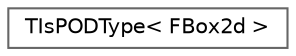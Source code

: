 digraph "Graphical Class Hierarchy"
{
 // INTERACTIVE_SVG=YES
 // LATEX_PDF_SIZE
  bgcolor="transparent";
  edge [fontname=Helvetica,fontsize=10,labelfontname=Helvetica,labelfontsize=10];
  node [fontname=Helvetica,fontsize=10,shape=box,height=0.2,width=0.4];
  rankdir="LR";
  Node0 [id="Node000000",label="TIsPODType\< FBox2d \>",height=0.2,width=0.4,color="grey40", fillcolor="white", style="filled",URL="$db/dab/structTIsPODType_3_01FBox2d_01_4.html",tooltip=" "];
}
